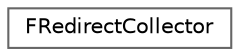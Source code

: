 digraph "Graphical Class Hierarchy"
{
 // INTERACTIVE_SVG=YES
 // LATEX_PDF_SIZE
  bgcolor="transparent";
  edge [fontname=Helvetica,fontsize=10,labelfontname=Helvetica,labelfontsize=10];
  node [fontname=Helvetica,fontsize=10,shape=box,height=0.2,width=0.4];
  rankdir="LR";
  Node0 [id="Node000000",label="FRedirectCollector",height=0.2,width=0.4,color="grey40", fillcolor="white", style="filled",URL="$d9/df9/classFRedirectCollector.html",tooltip=" "];
}
